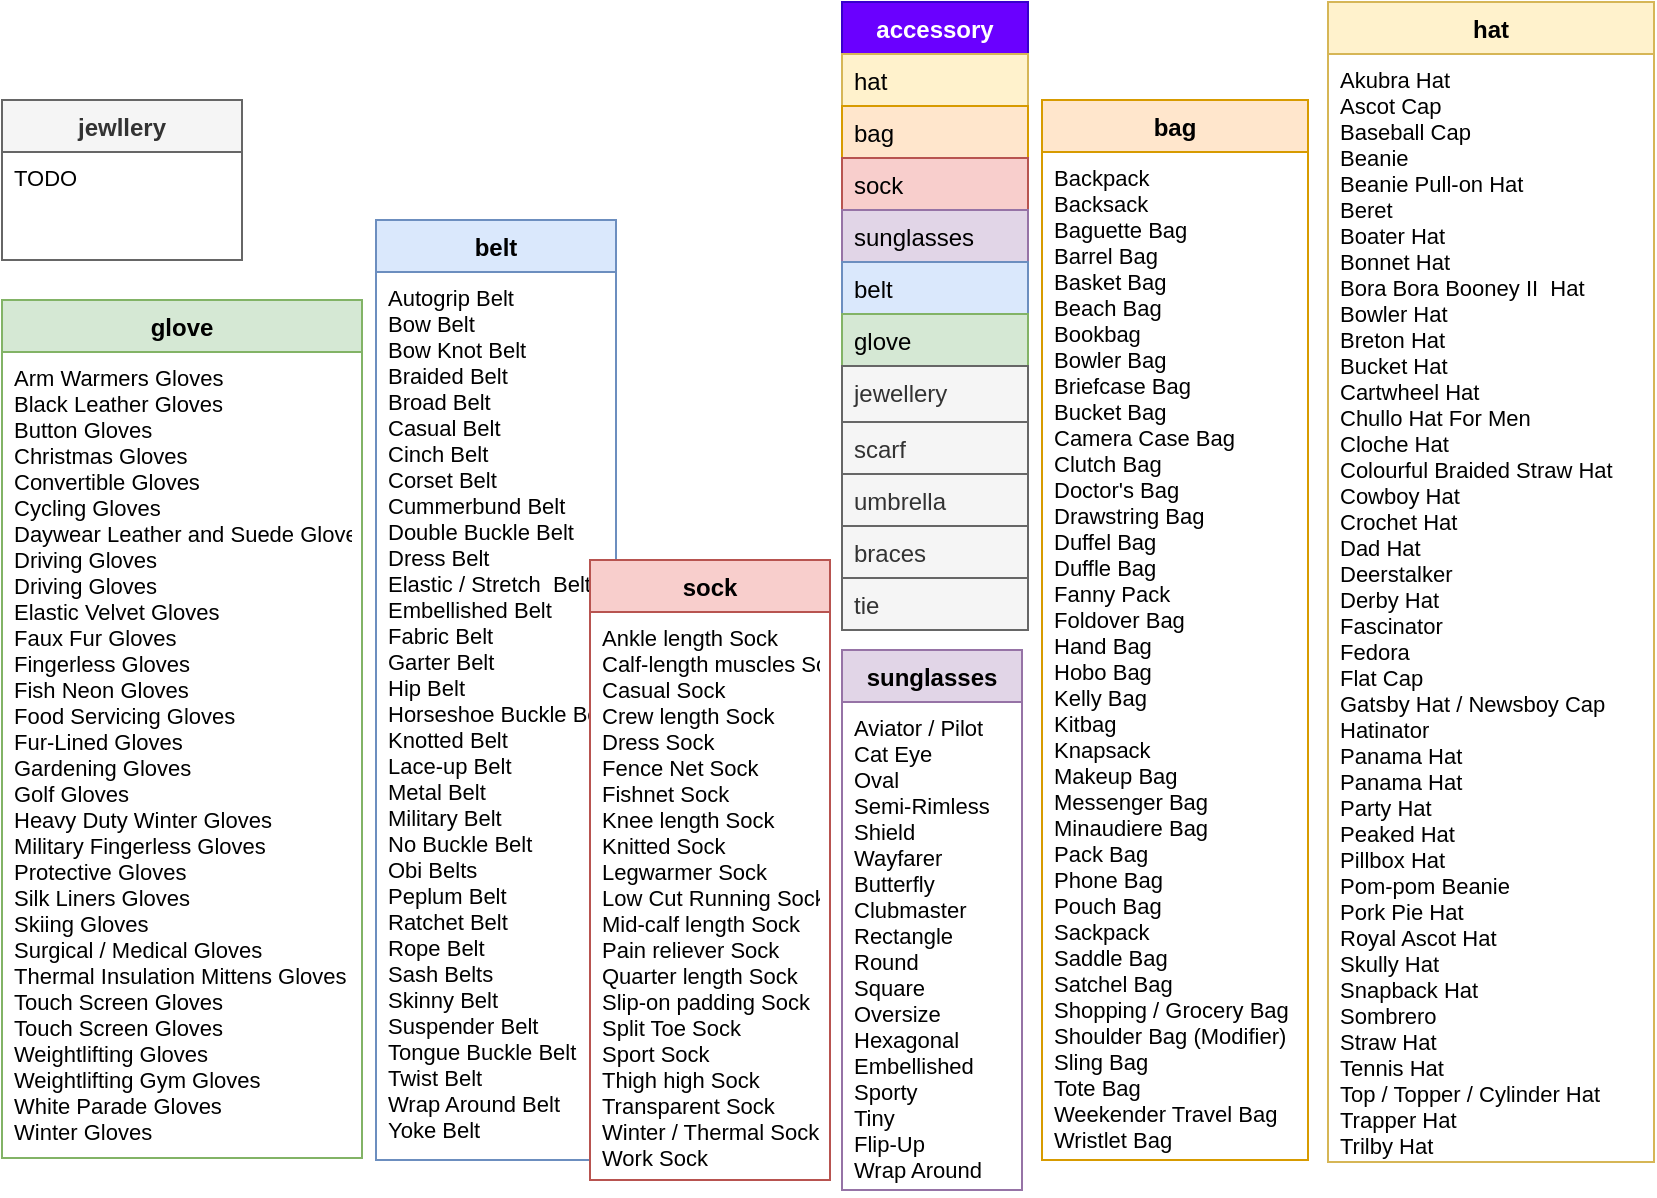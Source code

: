 <mxfile version="13.0.3" type="device"><diagram id="LFHs0TMcaCjF2szIKzrM" name="Page-1"><mxGraphModel dx="1913" dy="4406" grid="1" gridSize="10" guides="1" tooltips="1" connect="1" arrows="1" fold="1" page="1" pageScale="1" pageWidth="827" pageHeight="600" math="0" shadow="0"><root><mxCell id="0"/><mxCell id="1" parent="0"/><mxCell id="IafdLqkfLCLfOA5mvyWK-10" value="bag" style="swimlane;fontStyle=1;align=center;verticalAlign=top;childLayout=stackLayout;horizontal=1;startSize=26;horizontalStack=0;resizeParent=1;resizeLast=0;collapsible=1;marginBottom=0;rounded=0;shadow=0;strokeWidth=1;swimlaneFillColor=#ffffff;fillColor=#ffe6cc;strokeColor=#d79b00;" parent="1" vertex="1"><mxGeometry x="-307" y="-3550" width="133" height="530" as="geometry"><mxRectangle x="240" y="268" width="160" height="26" as="alternateBounds"/></mxGeometry></mxCell><mxCell id="IafdLqkfLCLfOA5mvyWK-11" value="Backpack&#10;Backsack&#10;Baguette Bag&#10;Barrel Bag&#10;Basket Bag&#10;Beach Bag&#10;Bookbag&#10;Bowler Bag&#10;Briefcase Bag&#10;Bucket Bag&#10;Camera Case Bag&#10;Clutch Bag&#10;Doctor's Bag&#10;Drawstring Bag&#10;Duffel Bag&#10;Duffle Bag&#10;Fanny Pack&#10;Foldover Bag&#10;Hand Bag&#10;Hobo Bag&#10;Kelly Bag&#10;Kitbag&#10;Knapsack&#10;Makeup Bag&#10;Messenger Bag&#10;Minaudiere Bag&#10;Pack Bag&#10;Phone Bag&#10;Pouch Bag&#10;Sackpack&#10;Saddle Bag&#10;Satchel Bag&#10;Shopping / Grocery Bag&#10;Shoulder Bag (Modifier)&#10;Sling Bag&#10;Tote Bag&#10;Weekender Travel Bag&#10;Wristlet Bag" style="text;align=left;verticalAlign=top;spacingLeft=4;spacingRight=4;overflow=hidden;rotatable=0;points=[[0,0.5],[1,0.5]];portConstraint=eastwest;fontSize=11;" parent="IafdLqkfLCLfOA5mvyWK-10" vertex="1"><mxGeometry y="26" width="133" height="504" as="geometry"/></mxCell><mxCell id="IafdLqkfLCLfOA5mvyWK-8" value="glove" style="swimlane;fontStyle=1;align=center;verticalAlign=top;childLayout=stackLayout;horizontal=1;startSize=26;horizontalStack=0;resizeParent=1;resizeLast=0;collapsible=1;marginBottom=0;rounded=0;shadow=0;strokeWidth=1;swimlaneFillColor=#ffffff;fillColor=#d5e8d4;strokeColor=#82b366;" parent="1" vertex="1"><mxGeometry x="-827" y="-3450" width="180" height="429" as="geometry"><mxRectangle x="240" y="268" width="160" height="26" as="alternateBounds"/></mxGeometry></mxCell><mxCell id="IafdLqkfLCLfOA5mvyWK-9" value="Arm Warmers Gloves&#10;Black Leather Gloves&#10;Button Gloves&#10;Christmas Gloves&#10;Convertible Gloves&#10;Cycling Gloves&#10;Daywear Leather and Suede Gloves&#10;Driving Gloves&#10;Driving Gloves&#10;Elastic Velvet Gloves&#10;Faux Fur Gloves&#10;Fingerless Gloves&#10;Fish Neon Gloves&#10;Food Servicing Gloves&#10;Fur-Lined Gloves&#10;Gardening Gloves&#10;Golf Gloves&#10;Heavy Duty Winter Gloves&#10;Military Fingerless Gloves&#10;Protective Gloves&#10;Silk Liners Gloves&#10;Skiing Gloves&#10;Surgical / Medical Gloves&#10;Thermal Insulation Mittens Gloves&#10;Touch Screen Gloves&#10;Touch Screen Gloves&#10;Weightlifting Gloves&#10;Weightlifting Gym Gloves&#10;White Parade Gloves&#10;Winter Gloves" style="text;align=left;verticalAlign=top;spacingLeft=4;spacingRight=4;overflow=hidden;rotatable=0;points=[[0,0.5],[1,0.5]];portConstraint=eastwest;fontSize=11;" parent="IafdLqkfLCLfOA5mvyWK-8" vertex="1"><mxGeometry y="26" width="180" height="394" as="geometry"/></mxCell><mxCell id="E39O4zLSXras-P-nIpfG-2" value="belt" style="swimlane;fontStyle=1;align=center;verticalAlign=top;childLayout=stackLayout;horizontal=1;startSize=26;horizontalStack=0;resizeParent=1;resizeLast=0;collapsible=1;marginBottom=0;rounded=0;shadow=0;strokeWidth=1;swimlaneFillColor=#ffffff;fillColor=#dae8fc;strokeColor=#6c8ebf;" parent="1" vertex="1"><mxGeometry x="-640" y="-3490" width="120" height="470" as="geometry"><mxRectangle x="240" y="268" width="160" height="26" as="alternateBounds"/></mxGeometry></mxCell><mxCell id="E39O4zLSXras-P-nIpfG-3" value="Autogrip Belt&#10;Bow Belt&#10;Bow Knot Belt&#10;Braided Belt&#10;Broad Belt&#10;Casual Belt&#10;Cinch Belt&#10;Corset Belt&#10;Cummerbund Belt&#10;Double Buckle Belt&#10;Dress Belt&#10;Elastic / Stretch  Belt&#10;Embellished Belt&#10;Fabric Belt&#10;Garter Belt&#10;Hip Belt&#10;Horseshoe Buckle Belt&#10;Knotted Belt&#10;Lace-up Belt&#10;Metal Belt&#10;Military Belt&#10;No Buckle Belt&#10;Obi Belts&#10;Peplum Belt&#10;Ratchet Belt&#10;Rope Belt&#10;Sash Belts&#10;Skinny Belt&#10;Suspender Belt&#10;Tongue Buckle Belt&#10;Twist Belt&#10;Wrap Around Belt&#10;Yoke Belt" style="text;align=left;verticalAlign=top;spacingLeft=4;spacingRight=4;overflow=hidden;rotatable=0;points=[[0,0.5],[1,0.5]];portConstraint=eastwest;fontSize=11;" parent="E39O4zLSXras-P-nIpfG-2" vertex="1"><mxGeometry y="26" width="120" height="444" as="geometry"/></mxCell><mxCell id="ygqolTDkO-U1Jq4TfPTe-3" value="jewllery" style="swimlane;fontStyle=1;align=center;verticalAlign=top;childLayout=stackLayout;horizontal=1;startSize=26;horizontalStack=0;resizeParent=1;resizeLast=0;collapsible=1;marginBottom=0;rounded=0;shadow=0;strokeWidth=1;swimlaneFillColor=#ffffff;fillColor=#f5f5f5;strokeColor=#666666;fontColor=#333333;" parent="1" vertex="1"><mxGeometry x="-827" y="-3550" width="120" height="80" as="geometry"><mxRectangle x="240" y="268" width="160" height="26" as="alternateBounds"/></mxGeometry></mxCell><mxCell id="ygqolTDkO-U1Jq4TfPTe-4" value="TODO" style="text;align=left;verticalAlign=top;spacingLeft=4;spacingRight=4;overflow=hidden;rotatable=0;points=[[0,0.5],[1,0.5]];portConstraint=eastwest;fontSize=11;" parent="ygqolTDkO-U1Jq4TfPTe-3" vertex="1"><mxGeometry y="26" width="120" height="54" as="geometry"/></mxCell><mxCell id="IafdLqkfLCLfOA5mvyWK-6" value="hat" style="swimlane;fontStyle=1;align=center;verticalAlign=top;childLayout=stackLayout;horizontal=1;startSize=26;horizontalStack=0;resizeParent=1;resizeLast=0;collapsible=1;marginBottom=0;rounded=0;shadow=0;strokeWidth=1;swimlaneFillColor=#ffffff;fillColor=#fff2cc;strokeColor=#d6b656;" parent="1" vertex="1"><mxGeometry x="-164" y="-3599" width="163" height="580" as="geometry"><mxRectangle x="240" y="268" width="160" height="26" as="alternateBounds"/></mxGeometry></mxCell><mxCell id="IafdLqkfLCLfOA5mvyWK-7" value="Akubra Hat&#10;Ascot Cap&#10;Baseball Cap&#10;Beanie&#10;Beanie Pull-on Hat&#10;Beret&#10;Boater Hat&#10;Bonnet Hat&#10;Bora Bora Booney II  Hat&#10;Bowler Hat&#10;Breton Hat&#10;Bucket Hat&#10;Cartwheel Hat&#10;Chullo Hat For Men&#10;Cloche Hat&#10;Colourful Braided Straw Hat&#10;Cowboy Hat&#10;Crochet Hat&#10;Dad Hat&#10;Deerstalker&#10;Derby Hat&#10;Fascinator&#10;Fedora&#10;Flat Cap&#10;Gatsby Hat / Newsboy Cap&#10;Hatinator&#10;Panama Hat&#10;Panama Hat&#10;Party Hat&#10;Peaked Hat&#10;Pillbox Hat&#10;Pom-pom Beanie&#10;Pork Pie Hat&#10;Royal Ascot Hat&#10;Skully Hat&#10;Snapback Hat&#10;Sombrero&#10;Straw Hat&#10;Tennis Hat&#10;Top / Topper / Cylinder Hat&#10;Trapper Hat&#10;Trilby Hat" style="text;align=left;verticalAlign=top;spacingLeft=4;spacingRight=4;overflow=hidden;rotatable=0;points=[[0,0.5],[1,0.5]];portConstraint=eastwest;fontSize=11;" parent="IafdLqkfLCLfOA5mvyWK-6" vertex="1"><mxGeometry y="26" width="163" height="554" as="geometry"/></mxCell><mxCell id="SQ16NGfDLh1wtVHYjpdO-19" value="accessory" style="swimlane;fontStyle=1;align=center;verticalAlign=top;childLayout=stackLayout;horizontal=1;startSize=26;horizontalStack=0;resizeParent=1;resizeLast=0;collapsible=1;marginBottom=0;rounded=0;shadow=0;strokeWidth=1;fillColor=#6a00ff;strokeColor=#3700CC;fontColor=#ffffff;" parent="1" vertex="1"><mxGeometry x="-407" y="-3599" width="93" height="314" as="geometry"><mxRectangle x="140" y="40" width="160" height="26" as="alternateBounds"/></mxGeometry></mxCell><mxCell id="SQ16NGfDLh1wtVHYjpdO-21" value="hat" style="text;align=left;verticalAlign=top;spacingLeft=4;spacingRight=4;overflow=hidden;rotatable=0;points=[[0,0.5],[1,0.5]];portConstraint=eastwest;rounded=0;shadow=0;html=0;fillColor=#fff2cc;strokeColor=#d6b656;" parent="SQ16NGfDLh1wtVHYjpdO-19" vertex="1"><mxGeometry y="26" width="93" height="26" as="geometry"/></mxCell><mxCell id="SQ16NGfDLh1wtVHYjpdO-20" value="bag" style="text;align=left;verticalAlign=top;spacingLeft=4;spacingRight=4;overflow=hidden;rotatable=0;points=[[0,0.5],[1,0.5]];portConstraint=eastwest;fillColor=#ffe6cc;strokeColor=#d79b00;" parent="SQ16NGfDLh1wtVHYjpdO-19" vertex="1"><mxGeometry y="52" width="93" height="26" as="geometry"/></mxCell><mxCell id="IafdLqkfLCLfOA5mvyWK-32" value="sock" style="text;align=left;verticalAlign=top;spacingLeft=4;spacingRight=4;overflow=hidden;rotatable=0;points=[[0,0.5],[1,0.5]];portConstraint=eastwest;fillColor=#f8cecc;strokeColor=#b85450;" parent="SQ16NGfDLh1wtVHYjpdO-19" vertex="1"><mxGeometry y="78" width="93" height="26" as="geometry"/></mxCell><mxCell id="SQ16NGfDLh1wtVHYjpdO-23" value="sunglasses" style="text;align=left;verticalAlign=top;spacingLeft=4;spacingRight=4;overflow=hidden;rotatable=0;points=[[0,0.5],[1,0.5]];portConstraint=eastwest;fillColor=#e1d5e7;strokeColor=#9673a6;" parent="SQ16NGfDLh1wtVHYjpdO-19" vertex="1"><mxGeometry y="104" width="93" height="26" as="geometry"/></mxCell><mxCell id="SQ16NGfDLh1wtVHYjpdO-27" value="belt" style="text;align=left;verticalAlign=top;spacingLeft=4;spacingRight=4;overflow=hidden;rotatable=0;points=[[0,0.5],[1,0.5]];portConstraint=eastwest;fillColor=#dae8fc;strokeColor=#6c8ebf;" parent="SQ16NGfDLh1wtVHYjpdO-19" vertex="1"><mxGeometry y="130" width="93" height="26" as="geometry"/></mxCell><mxCell id="SQ16NGfDLh1wtVHYjpdO-26" value="glove" style="text;align=left;verticalAlign=top;spacingLeft=4;spacingRight=4;overflow=hidden;rotatable=0;points=[[0,0.5],[1,0.5]];portConstraint=eastwest;fillColor=#d5e8d4;strokeColor=#82b366;" parent="SQ16NGfDLh1wtVHYjpdO-19" vertex="1"><mxGeometry y="156" width="93" height="26" as="geometry"/></mxCell><mxCell id="SQ16NGfDLh1wtVHYjpdO-24" value="jewellery" style="text;align=left;verticalAlign=top;spacingLeft=4;spacingRight=4;overflow=hidden;rotatable=0;points=[[0,0.5],[1,0.5]];portConstraint=eastwest;fillColor=#f5f5f5;strokeColor=#666666;fontColor=#333333;" parent="SQ16NGfDLh1wtVHYjpdO-19" vertex="1"><mxGeometry y="182" width="93" height="28" as="geometry"/></mxCell><mxCell id="CSVKlHDQpJBU_WOjE3g1-1" value="scarf" style="text;align=left;verticalAlign=top;spacingLeft=4;spacingRight=4;overflow=hidden;rotatable=0;points=[[0,0.5],[1,0.5]];portConstraint=eastwest;fillColor=#f5f5f5;strokeColor=#666666;fontColor=#333333;" parent="SQ16NGfDLh1wtVHYjpdO-19" vertex="1"><mxGeometry y="210" width="93" height="26" as="geometry"/></mxCell><mxCell id="CSVKlHDQpJBU_WOjE3g1-2" value="umbrella" style="text;align=left;verticalAlign=top;spacingLeft=4;spacingRight=4;overflow=hidden;rotatable=0;points=[[0,0.5],[1,0.5]];portConstraint=eastwest;fillColor=#f5f5f5;strokeColor=#666666;fontColor=#333333;" parent="SQ16NGfDLh1wtVHYjpdO-19" vertex="1"><mxGeometry y="236" width="93" height="26" as="geometry"/></mxCell><mxCell id="TEU6kB-gbMwLeIiCBlFJ-1" value="braces" style="text;align=left;verticalAlign=top;spacingLeft=4;spacingRight=4;overflow=hidden;rotatable=0;points=[[0,0.5],[1,0.5]];portConstraint=eastwest;fillColor=#f5f5f5;strokeColor=#666666;fontColor=#333333;" parent="SQ16NGfDLh1wtVHYjpdO-19" vertex="1"><mxGeometry y="262" width="93" height="26" as="geometry"/></mxCell><mxCell id="TEU6kB-gbMwLeIiCBlFJ-13" value="tie" style="text;align=left;verticalAlign=top;spacingLeft=4;spacingRight=4;overflow=hidden;rotatable=0;points=[[0,0.5],[1,0.5]];portConstraint=eastwest;fillColor=#f5f5f5;strokeColor=#666666;fontColor=#333333;" parent="SQ16NGfDLh1wtVHYjpdO-19" vertex="1"><mxGeometry y="288" width="93" height="26" as="geometry"/></mxCell><mxCell id="IafdLqkfLCLfOA5mvyWK-15" value="sock" style="swimlane;fontStyle=1;align=center;verticalAlign=top;childLayout=stackLayout;horizontal=1;startSize=26;horizontalStack=0;resizeParent=1;resizeLast=0;collapsible=1;marginBottom=0;rounded=0;shadow=0;strokeWidth=1;swimlaneFillColor=#ffffff;fillColor=#f8cecc;strokeColor=#b85450;" parent="1" vertex="1"><mxGeometry x="-533" y="-3320" width="120" height="310" as="geometry"><mxRectangle x="240" y="268" width="160" height="26" as="alternateBounds"/></mxGeometry></mxCell><mxCell id="IafdLqkfLCLfOA5mvyWK-16" value="Ankle length Sock&#10;Calf-length muscles Sock&#10;Casual Sock&#10;Crew length Sock&#10;Dress Sock&#10;Fence Net Sock&#10;Fishnet Sock&#10;Knee length Sock&#10;Knitted Sock&#10;Legwarmer Sock&#10;Low Cut Running Sock&#10;Mid-calf length Sock&#10;Pain reliever Sock&#10;Quarter length Sock&#10;Slip-on padding Sock&#10;Split Toe Sock&#10;Sport Sock&#10;Thigh high Sock&#10;Transparent Sock&#10;Winter / Thermal Sock&#10;Work Sock" style="text;align=left;verticalAlign=top;spacingLeft=4;spacingRight=4;overflow=hidden;rotatable=0;points=[[0,0.5],[1,0.5]];portConstraint=eastwest;fontSize=11;" parent="IafdLqkfLCLfOA5mvyWK-15" vertex="1"><mxGeometry y="26" width="120" height="284" as="geometry"/></mxCell><mxCell id="ygqolTDkO-U1Jq4TfPTe-1" value="sunglasses" style="swimlane;fontStyle=1;align=center;verticalAlign=top;childLayout=stackLayout;horizontal=1;startSize=26;horizontalStack=0;resizeParent=1;resizeLast=0;collapsible=1;marginBottom=0;rounded=0;shadow=0;strokeWidth=1;swimlaneFillColor=#ffffff;fillColor=#e1d5e7;strokeColor=#9673a6;" parent="1" vertex="1"><mxGeometry x="-407" y="-3275" width="90" height="270" as="geometry"><mxRectangle x="240" y="268" width="160" height="26" as="alternateBounds"/></mxGeometry></mxCell><mxCell id="ygqolTDkO-U1Jq4TfPTe-2" value="Aviator / Pilot&#10;Cat Eye&#10;Oval&#10;Semi-Rimless&#10;Shield&#10;Wayfarer&#10;Butterfly&#10;Clubmaster&#10;Rectangle&#10;Round&#10;Square&#10;Oversize&#10;Hexagonal&#10;Embellished&#10;Sporty&#10;Tiny&#10;Flip-Up&#10;Wrap Around" style="text;align=left;verticalAlign=top;spacingLeft=4;spacingRight=4;overflow=hidden;rotatable=0;points=[[0,0.5],[1,0.5]];portConstraint=eastwest;fontSize=11;" parent="ygqolTDkO-U1Jq4TfPTe-1" vertex="1"><mxGeometry y="26" width="90" height="244" as="geometry"/></mxCell></root></mxGraphModel></diagram></mxfile>